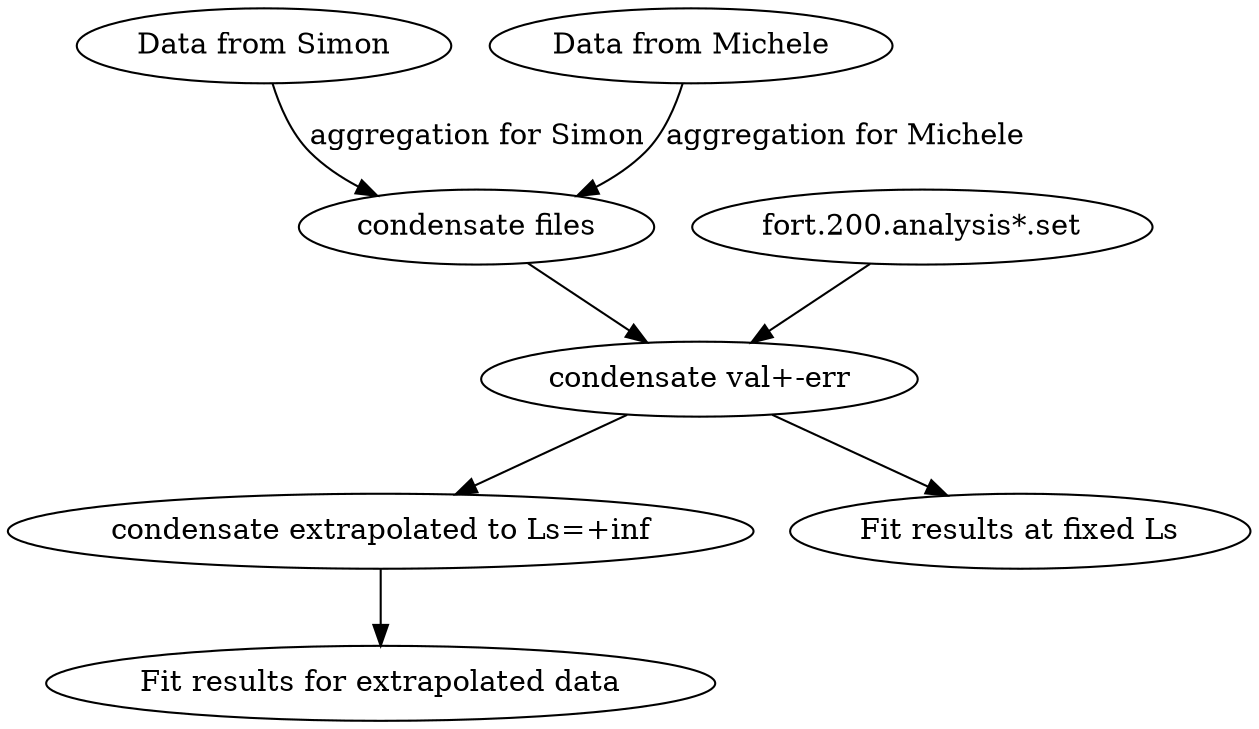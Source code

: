 digraph G{
  simons_data [ label = "Data from Simon" ];
  micheles_data [ label = "Data from Michele" ];
  cond_files [label = "condensate files"];
  analysis_settings [ label = "fort.200.analysis*.set" ] ;
  cond_val_err [ label = "condensate val+-err"];
  extrapolated_values [ label = "condensate extrapolated to Ls=+inf"];
  fixed_ls_fit_results [ label = "Fit results at fixed Ls"];
  extrapolated_ls_fit_results [ label = "Fit results for extrapolated data"];
  
  simons_data -> cond_files [label = "aggregation for Simon" ] ;
  micheles_data -> cond_files [label = "aggregation for Michele" ] ;
  cond_files -> cond_val_err;
  analysis_settings -> cond_val_err;
  cond_val_err -> extrapolated_values;
  cond_val_err -> fixed_ls_fit_results;
  extrapolated_values -> extrapolated_ls_fit_results;
}
